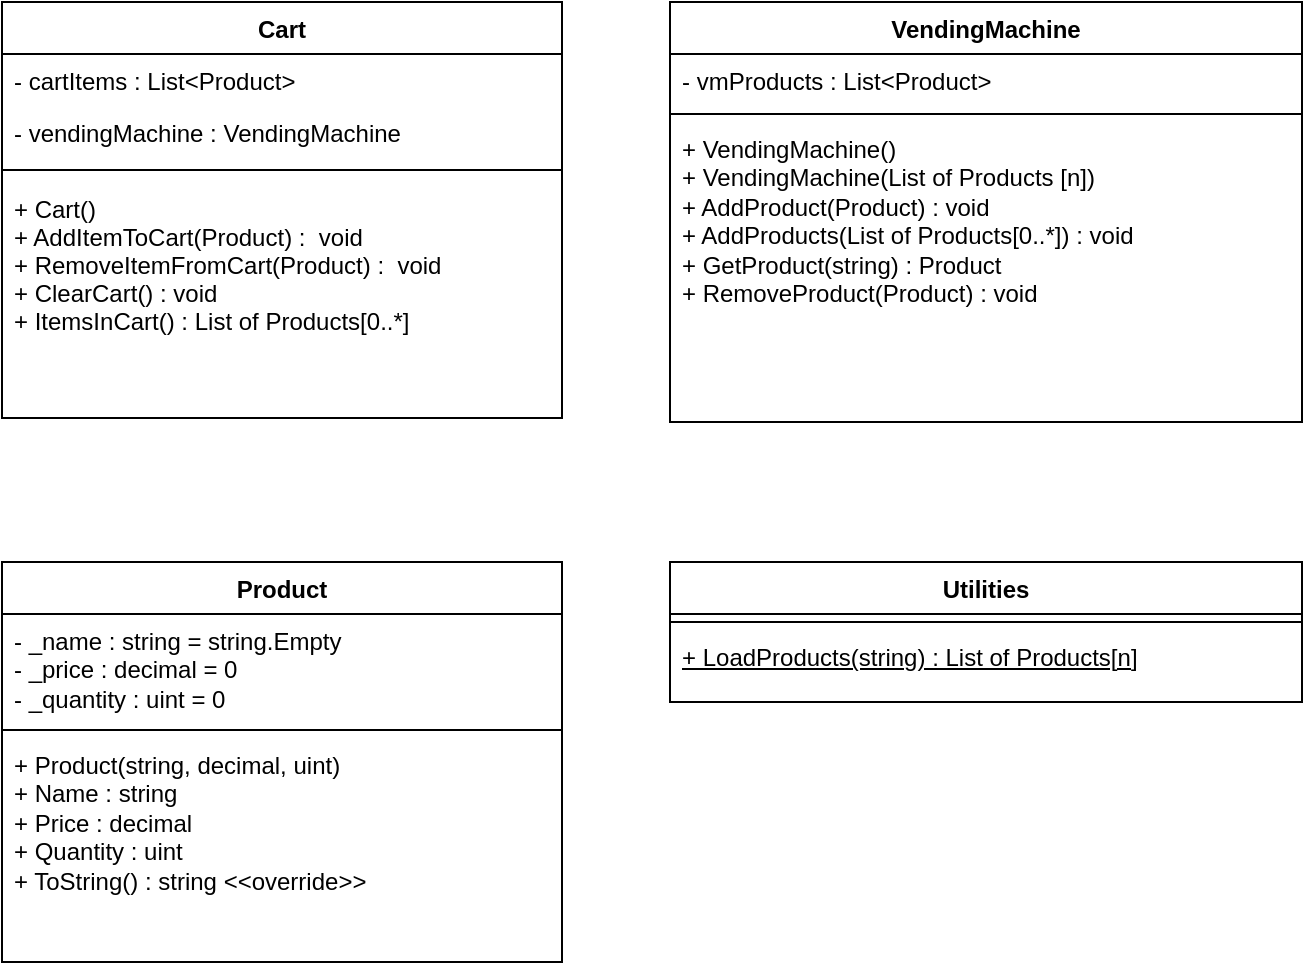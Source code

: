 <mxfile version="22.1.16" type="onedrive">
  <diagram id="C5RBs43oDa-KdzZeNtuy" name="Page-1">
    <mxGraphModel dx="1434" dy="772" grid="1" gridSize="10" guides="1" tooltips="1" connect="1" arrows="1" fold="1" page="1" pageScale="1" pageWidth="827" pageHeight="1169" math="0" shadow="0">
      <root>
        <mxCell id="WIyWlLk6GJQsqaUBKTNV-0" />
        <mxCell id="WIyWlLk6GJQsqaUBKTNV-1" parent="WIyWlLk6GJQsqaUBKTNV-0" />
        <mxCell id="zkfFHV4jXpPFQw0GAbJ--0" value="Cart" style="swimlane;fontStyle=1;align=center;verticalAlign=top;childLayout=stackLayout;horizontal=1;startSize=26;horizontalStack=0;resizeParent=1;resizeLast=0;collapsible=1;marginBottom=0;rounded=0;shadow=0;strokeWidth=1;" parent="WIyWlLk6GJQsqaUBKTNV-1" vertex="1">
          <mxGeometry x="80" y="40" width="280" height="208" as="geometry">
            <mxRectangle x="230" y="140" width="160" height="26" as="alternateBounds" />
          </mxGeometry>
        </mxCell>
        <mxCell id="zkfFHV4jXpPFQw0GAbJ--1" value="- cartItems : List&lt;Product&gt;" style="text;align=left;verticalAlign=top;spacingLeft=4;spacingRight=4;overflow=hidden;rotatable=0;points=[[0,0.5],[1,0.5]];portConstraint=eastwest;" parent="zkfFHV4jXpPFQw0GAbJ--0" vertex="1">
          <mxGeometry y="26" width="280" height="26" as="geometry" />
        </mxCell>
        <mxCell id="zkfFHV4jXpPFQw0GAbJ--2" value="- vendingMachine : VendingMachine" style="text;align=left;verticalAlign=top;spacingLeft=4;spacingRight=4;overflow=hidden;rotatable=0;points=[[0,0.5],[1,0.5]];portConstraint=eastwest;rounded=0;shadow=0;html=0;" parent="zkfFHV4jXpPFQw0GAbJ--0" vertex="1">
          <mxGeometry y="52" width="280" height="26" as="geometry" />
        </mxCell>
        <mxCell id="zkfFHV4jXpPFQw0GAbJ--4" value="" style="line;html=1;strokeWidth=1;align=left;verticalAlign=middle;spacingTop=-1;spacingLeft=3;spacingRight=3;rotatable=0;labelPosition=right;points=[];portConstraint=eastwest;" parent="zkfFHV4jXpPFQw0GAbJ--0" vertex="1">
          <mxGeometry y="78" width="280" height="12" as="geometry" />
        </mxCell>
        <mxCell id="zkfFHV4jXpPFQw0GAbJ--5" value="+ Cart()&#xa;+ AddItemToCart(Product) :  void&#xa;+ RemoveItemFromCart(Product) :  void&#xa;+ ClearCart() : void&#xa;+ ItemsInCart() : List of Products[0..*]" style="text;align=left;verticalAlign=top;spacingLeft=4;spacingRight=4;overflow=hidden;rotatable=0;points=[[0,0.5],[1,0.5]];portConstraint=eastwest;" parent="zkfFHV4jXpPFQw0GAbJ--0" vertex="1">
          <mxGeometry y="90" width="280" height="74" as="geometry" />
        </mxCell>
        <mxCell id="_02wvb6YRf9d8iaJhXBY-5" value="VendingMachine" style="swimlane;fontStyle=1;align=center;verticalAlign=top;childLayout=stackLayout;horizontal=1;startSize=26;horizontalStack=0;resizeParent=1;resizeParentMax=0;resizeLast=0;collapsible=1;marginBottom=0;whiteSpace=wrap;html=1;" vertex="1" parent="WIyWlLk6GJQsqaUBKTNV-1">
          <mxGeometry x="414" y="40" width="316" height="210" as="geometry" />
        </mxCell>
        <mxCell id="_02wvb6YRf9d8iaJhXBY-6" value="- vmProducts : List&amp;lt;Product&amp;gt;" style="text;strokeColor=none;fillColor=none;align=left;verticalAlign=top;spacingLeft=4;spacingRight=4;overflow=hidden;rotatable=0;points=[[0,0.5],[1,0.5]];portConstraint=eastwest;whiteSpace=wrap;html=1;" vertex="1" parent="_02wvb6YRf9d8iaJhXBY-5">
          <mxGeometry y="26" width="316" height="26" as="geometry" />
        </mxCell>
        <mxCell id="_02wvb6YRf9d8iaJhXBY-7" value="" style="line;strokeWidth=1;fillColor=none;align=left;verticalAlign=middle;spacingTop=-1;spacingLeft=3;spacingRight=3;rotatable=0;labelPosition=right;points=[];portConstraint=eastwest;strokeColor=inherit;" vertex="1" parent="_02wvb6YRf9d8iaJhXBY-5">
          <mxGeometry y="52" width="316" height="8" as="geometry" />
        </mxCell>
        <mxCell id="_02wvb6YRf9d8iaJhXBY-8" value="+ VendingMachine()&lt;br&gt;+ VendingMachine(List of Products [n])&lt;br&gt;+ AddProduct(Product) : void&lt;br&gt;+ AddProducts(List of Products[0..*]) : void&lt;br&gt;+ GetProduct(string) : Product&lt;br&gt;+ RemoveProduct(Product) : void" style="text;strokeColor=none;fillColor=none;align=left;verticalAlign=top;spacingLeft=4;spacingRight=4;overflow=hidden;rotatable=0;points=[[0,0.5],[1,0.5]];portConstraint=eastwest;whiteSpace=wrap;html=1;" vertex="1" parent="_02wvb6YRf9d8iaJhXBY-5">
          <mxGeometry y="60" width="316" height="150" as="geometry" />
        </mxCell>
        <mxCell id="_02wvb6YRf9d8iaJhXBY-9" value="Product" style="swimlane;fontStyle=1;align=center;verticalAlign=top;childLayout=stackLayout;horizontal=1;startSize=26;horizontalStack=0;resizeParent=1;resizeParentMax=0;resizeLast=0;collapsible=1;marginBottom=0;whiteSpace=wrap;html=1;" vertex="1" parent="WIyWlLk6GJQsqaUBKTNV-1">
          <mxGeometry x="80" y="320" width="280" height="200" as="geometry" />
        </mxCell>
        <mxCell id="_02wvb6YRf9d8iaJhXBY-10" value="- _name : string = string.Empty&lt;br&gt;- _price : decimal = 0&lt;br&gt;- _quantity : uint = 0" style="text;strokeColor=none;fillColor=none;align=left;verticalAlign=top;spacingLeft=4;spacingRight=4;overflow=hidden;rotatable=0;points=[[0,0.5],[1,0.5]];portConstraint=eastwest;whiteSpace=wrap;html=1;" vertex="1" parent="_02wvb6YRf9d8iaJhXBY-9">
          <mxGeometry y="26" width="280" height="54" as="geometry" />
        </mxCell>
        <mxCell id="_02wvb6YRf9d8iaJhXBY-11" value="" style="line;strokeWidth=1;fillColor=none;align=left;verticalAlign=middle;spacingTop=-1;spacingLeft=3;spacingRight=3;rotatable=0;labelPosition=right;points=[];portConstraint=eastwest;strokeColor=inherit;" vertex="1" parent="_02wvb6YRf9d8iaJhXBY-9">
          <mxGeometry y="80" width="280" height="8" as="geometry" />
        </mxCell>
        <mxCell id="_02wvb6YRf9d8iaJhXBY-12" value="+ Product(string, decimal, uint)&lt;br&gt;+ Name : string&lt;br&gt;+ Price : decimal&lt;br&gt;+ Quantity : uint&lt;br&gt;+ ToString() : string &amp;lt;&amp;lt;override&amp;gt;&amp;gt;" style="text;strokeColor=none;fillColor=none;align=left;verticalAlign=top;spacingLeft=4;spacingRight=4;overflow=hidden;rotatable=0;points=[[0,0.5],[1,0.5]];portConstraint=eastwest;whiteSpace=wrap;html=1;" vertex="1" parent="_02wvb6YRf9d8iaJhXBY-9">
          <mxGeometry y="88" width="280" height="112" as="geometry" />
        </mxCell>
        <mxCell id="_02wvb6YRf9d8iaJhXBY-13" value="Utilities" style="swimlane;fontStyle=1;align=center;verticalAlign=top;childLayout=stackLayout;horizontal=1;startSize=26;horizontalStack=0;resizeParent=1;resizeParentMax=0;resizeLast=0;collapsible=1;marginBottom=0;whiteSpace=wrap;html=1;" vertex="1" parent="WIyWlLk6GJQsqaUBKTNV-1">
          <mxGeometry x="414" y="320" width="316" height="70" as="geometry" />
        </mxCell>
        <mxCell id="_02wvb6YRf9d8iaJhXBY-15" value="" style="line;strokeWidth=1;fillColor=none;align=left;verticalAlign=middle;spacingTop=-1;spacingLeft=3;spacingRight=3;rotatable=0;labelPosition=right;points=[];portConstraint=eastwest;strokeColor=inherit;" vertex="1" parent="_02wvb6YRf9d8iaJhXBY-13">
          <mxGeometry y="26" width="316" height="8" as="geometry" />
        </mxCell>
        <mxCell id="_02wvb6YRf9d8iaJhXBY-16" value="&lt;u&gt;+ LoadProducts(string) : List of Products[n]&lt;br&gt;&lt;/u&gt;" style="text;strokeColor=none;fillColor=none;align=left;verticalAlign=top;spacingLeft=4;spacingRight=4;overflow=hidden;rotatable=0;points=[[0,0.5],[1,0.5]];portConstraint=eastwest;whiteSpace=wrap;html=1;" vertex="1" parent="_02wvb6YRf9d8iaJhXBY-13">
          <mxGeometry y="34" width="316" height="36" as="geometry" />
        </mxCell>
      </root>
    </mxGraphModel>
  </diagram>
</mxfile>
